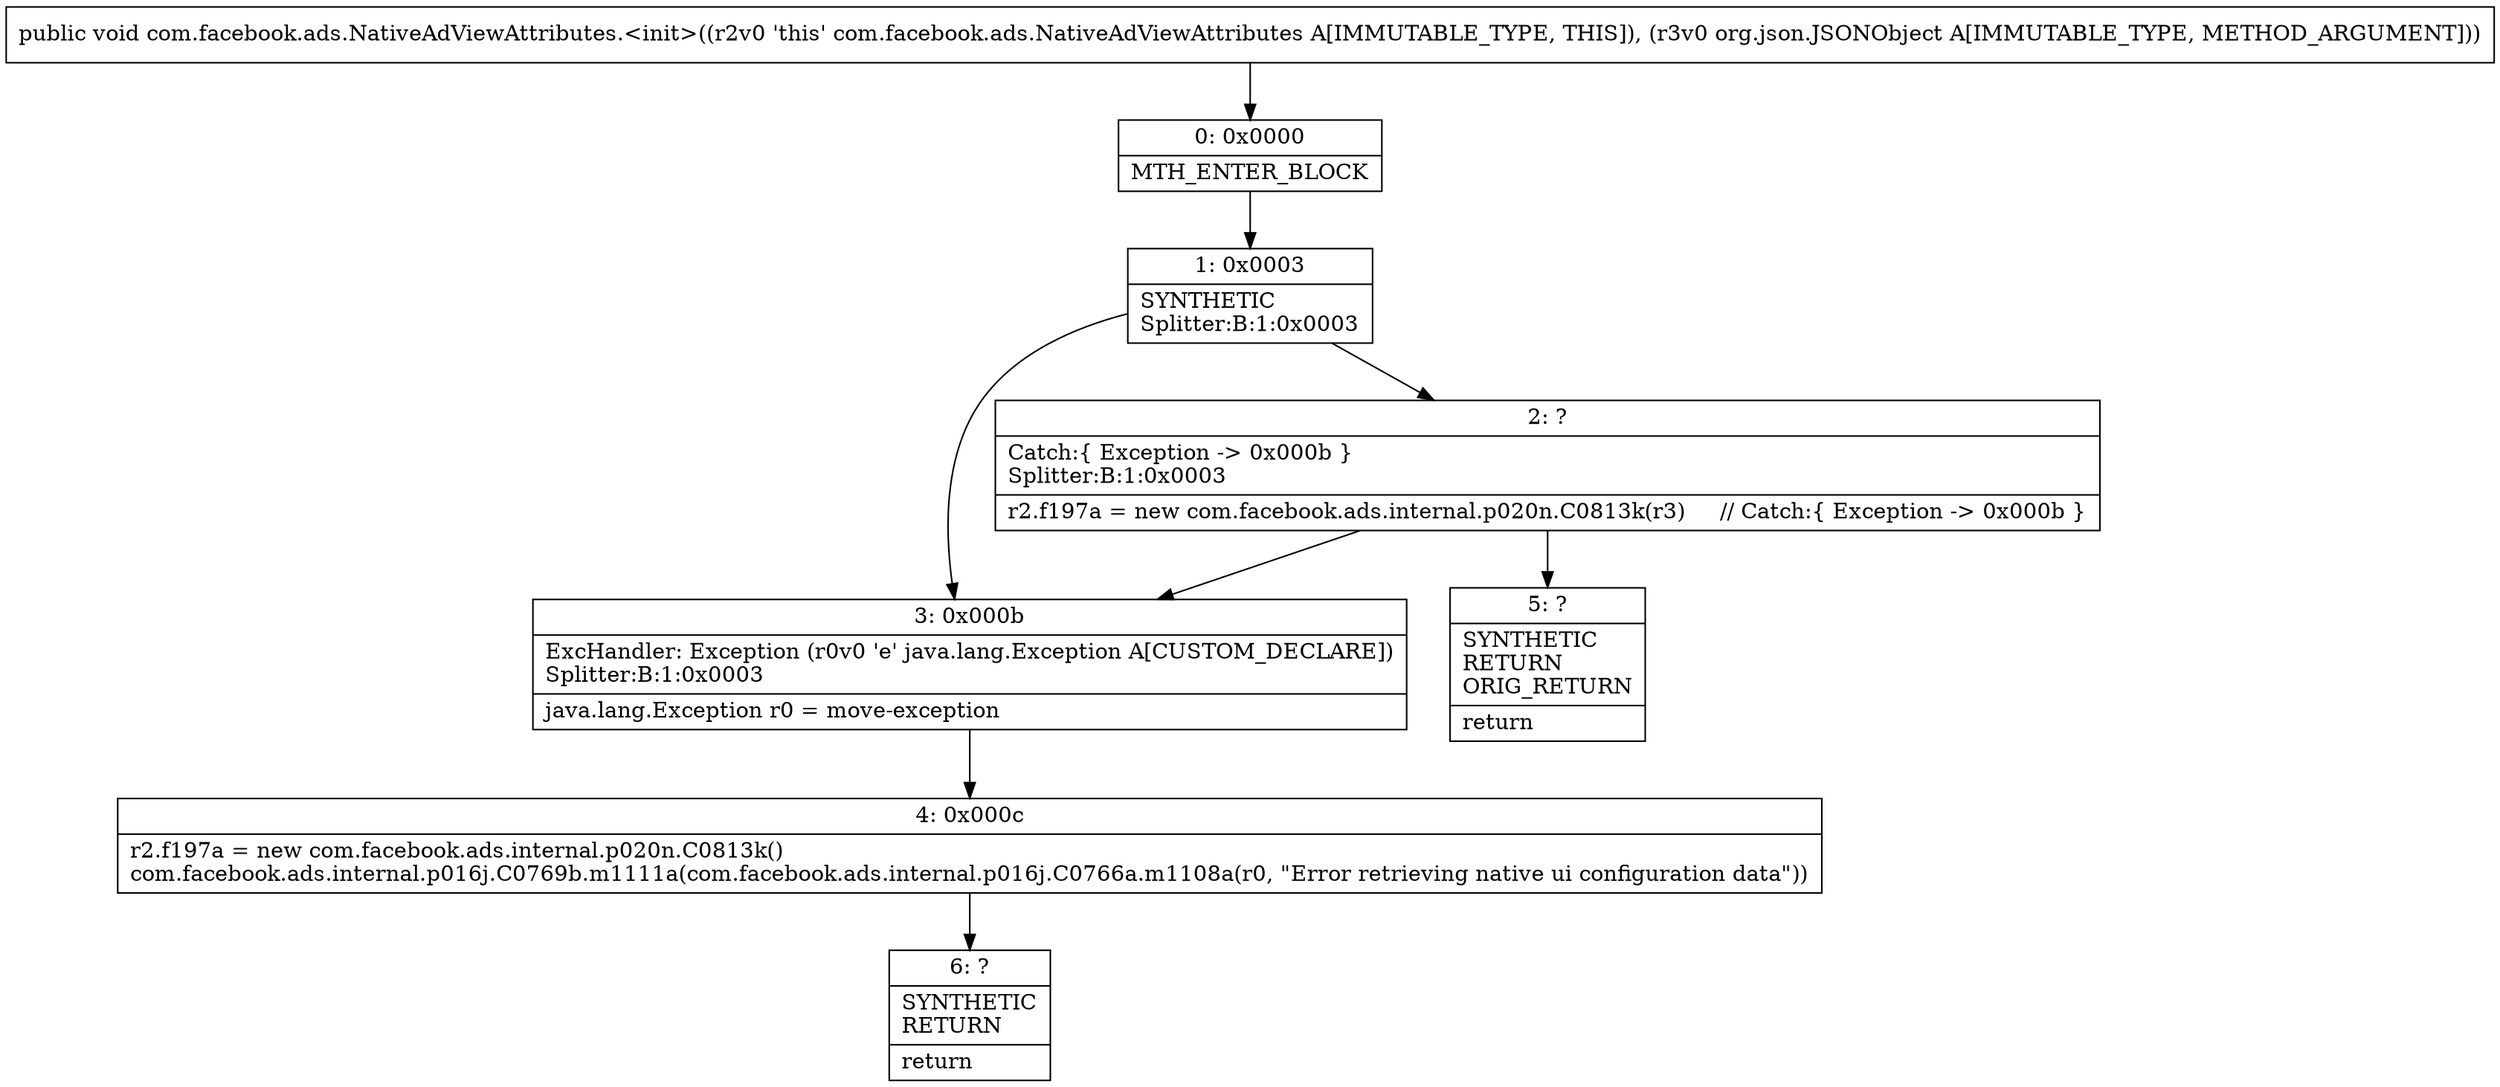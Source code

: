 digraph "CFG forcom.facebook.ads.NativeAdViewAttributes.\<init\>(Lorg\/json\/JSONObject;)V" {
Node_0 [shape=record,label="{0\:\ 0x0000|MTH_ENTER_BLOCK\l}"];
Node_1 [shape=record,label="{1\:\ 0x0003|SYNTHETIC\lSplitter:B:1:0x0003\l}"];
Node_2 [shape=record,label="{2\:\ ?|Catch:\{ Exception \-\> 0x000b \}\lSplitter:B:1:0x0003\l|r2.f197a = new com.facebook.ads.internal.p020n.C0813k(r3)     \/\/ Catch:\{ Exception \-\> 0x000b \}\l}"];
Node_3 [shape=record,label="{3\:\ 0x000b|ExcHandler: Exception (r0v0 'e' java.lang.Exception A[CUSTOM_DECLARE])\lSplitter:B:1:0x0003\l|java.lang.Exception r0 = move\-exception\l}"];
Node_4 [shape=record,label="{4\:\ 0x000c|r2.f197a = new com.facebook.ads.internal.p020n.C0813k()\lcom.facebook.ads.internal.p016j.C0769b.m1111a(com.facebook.ads.internal.p016j.C0766a.m1108a(r0, \"Error retrieving native ui configuration data\"))\l}"];
Node_5 [shape=record,label="{5\:\ ?|SYNTHETIC\lRETURN\lORIG_RETURN\l|return\l}"];
Node_6 [shape=record,label="{6\:\ ?|SYNTHETIC\lRETURN\l|return\l}"];
MethodNode[shape=record,label="{public void com.facebook.ads.NativeAdViewAttributes.\<init\>((r2v0 'this' com.facebook.ads.NativeAdViewAttributes A[IMMUTABLE_TYPE, THIS]), (r3v0 org.json.JSONObject A[IMMUTABLE_TYPE, METHOD_ARGUMENT])) }"];
MethodNode -> Node_0;
Node_0 -> Node_1;
Node_1 -> Node_2;
Node_1 -> Node_3;
Node_2 -> Node_3;
Node_2 -> Node_5;
Node_3 -> Node_4;
Node_4 -> Node_6;
}

